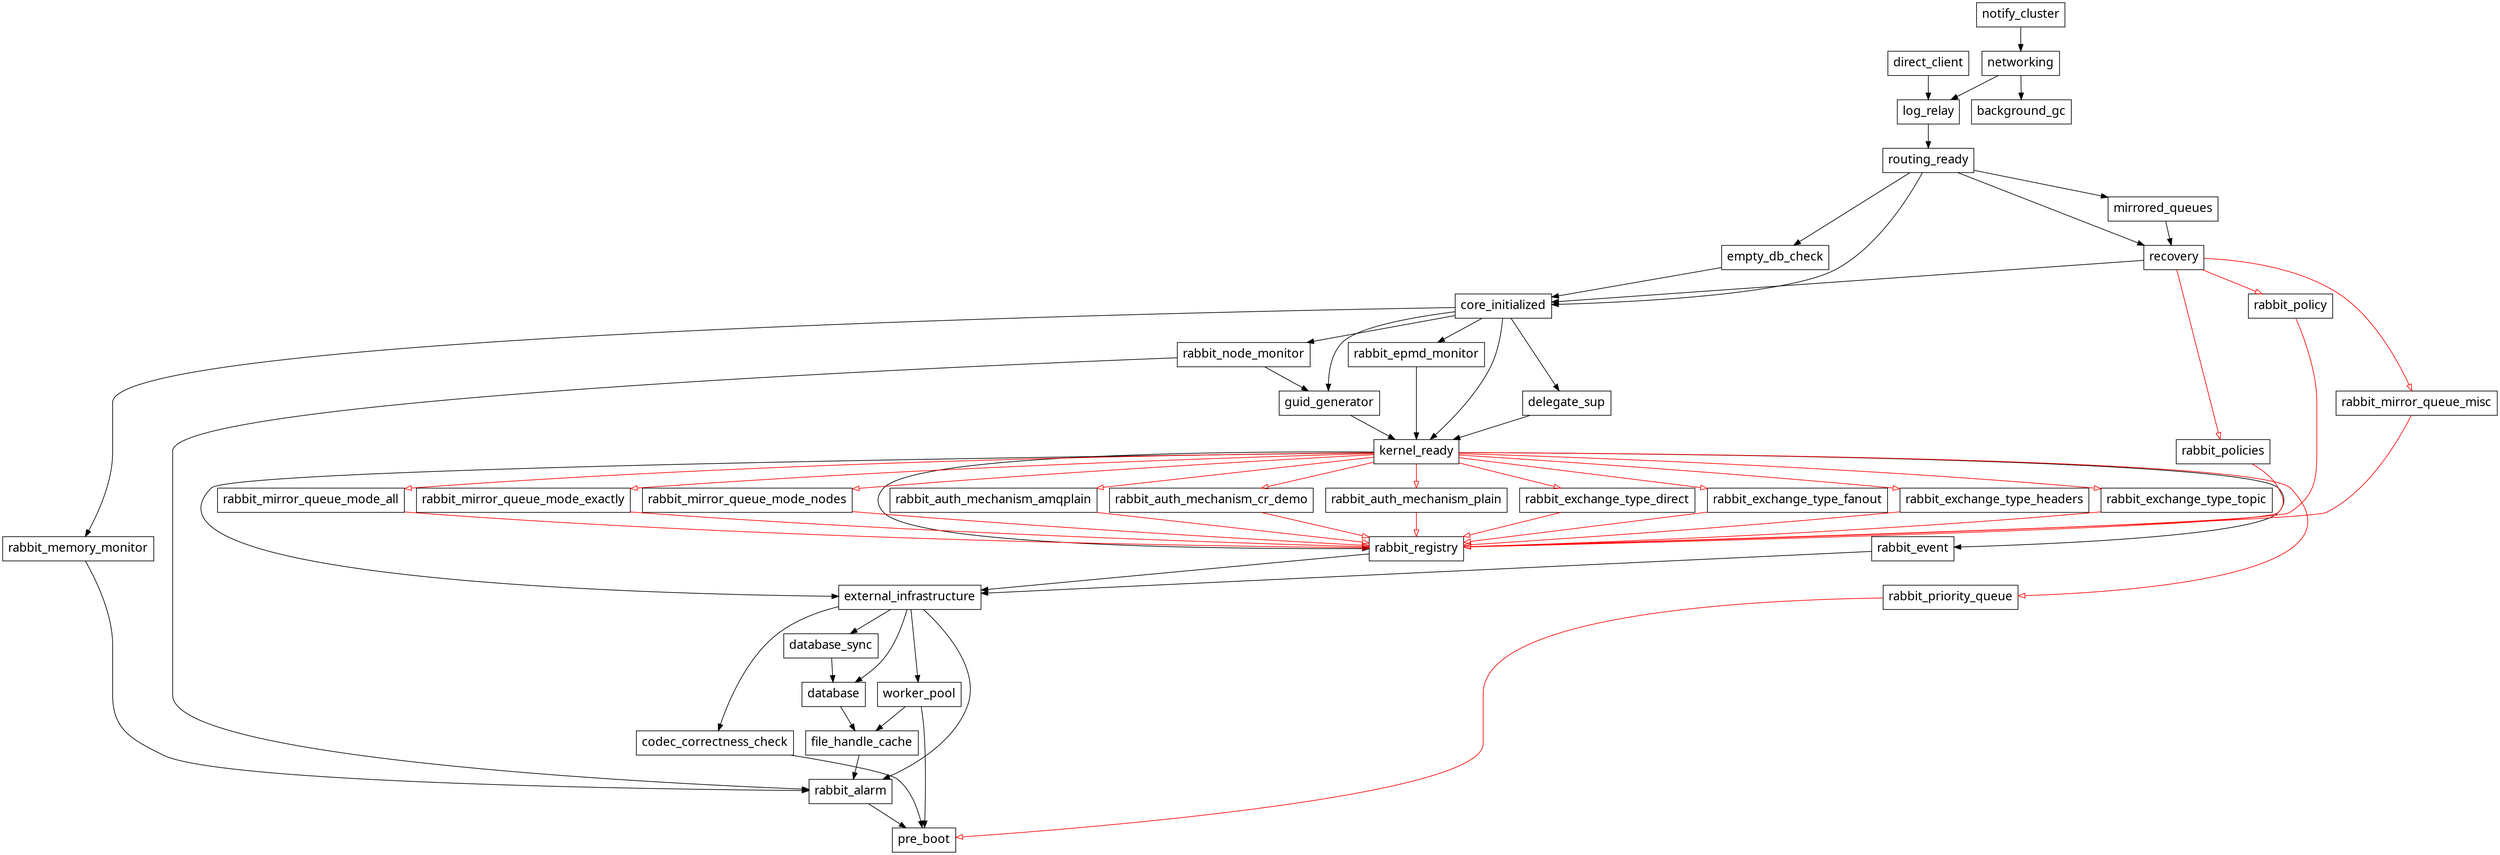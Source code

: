 digraph RabbitMQ{
     node[shape="box" fontsize=18 size="1,1" fontname="Yahei Mono" height=.5 width=.8];
     edge[fontsize=18];
     pre_boot;
     codec_correctness_check;
     rabbit_alarm;
     database;
     database_sync;
     file_handle_cache;
     worker_pool;
     external_infrastructure;
     rabbit_registry;
     rabbit_event;
     kernel_ready;
     rabbit_memory_monitor;
     guid_generator;
     delegate_sup;
     rabbit_node_monitor;
     rabbit_epmd_monitor;
     core_initialized;
     empty_db_check;
     recovery;
     mirrored_queues;
     routing_ready;
     log_relay;
     direct_client;
     notify_cluster;
     background_gc;
     rabbit_auth_mechanism_amqplain;
     rabbit_auth_mechanism_cr_demo;
     rabbit_auth_mechanism_plain;
     rabbit_exchange_type_direct;
     rabbit_exchange_type_fanout;
     rabbit_exchange_type_headers;
     rabbit_exchange_type_topic;
     rabbit_mirror_queue_misc;
     rabbit_mirror_queue_mode_all;
     rabbit_mirror_queue_mode_exactly;
     rabbit_mirror_queue_mode_nodes;
     rabbit_policies;
     rabbit_policy;
     rabbit_priority_queue;
     external_infrastructure -> codec_correctness_check;
     codec_correctness_check -> pre_boot;
     external_infrastructure -> rabbit_alarm;
     rabbit_alarm -> pre_boot;
     external_infrastructure -> database;
     database -> file_handle_cache;
     external_infrastructure -> database_sync;
     database_sync -> database;
     worker_pool -> file_handle_cache;
     file_handle_cache -> rabbit_alarm;
     external_infrastructure -> worker_pool;
     worker_pool -> pre_boot;
     kernel_ready -> rabbit_registry;
     rabbit_registry -> external_infrastructure;
     kernel_ready -> rabbit_event;
     rabbit_event -> external_infrastructure;
     kernel_ready -> external_infrastructure;
     core_initialized -> rabbit_memory_monitor;
     rabbit_memory_monitor -> rabbit_alarm;
     core_initialized -> guid_generator;
     guid_generator -> kernel_ready;
     core_initialized -> delegate_sup;
     delegate_sup -> kernel_ready;
     core_initialized -> rabbit_node_monitor;
     rabbit_node_monitor -> rabbit_alarm;
     rabbit_node_monitor -> guid_generator;
     core_initialized -> rabbit_epmd_monitor;
     rabbit_epmd_monitor -> kernel_ready;
     core_initialized -> kernel_ready;
     routing_ready -> empty_db_check;
     empty_db_check -> core_initialized;
     routing_ready -> recovery;
     recovery -> core_initialized;
     routing_ready -> mirrored_queues;
     routing_ready -> core_initialized;
     mirrored_queues -> recovery;
     networking -> log_relay;
     log_relay -> routing_ready;
     direct_client -> log_relay;
     notify_cluster -> networking;
     networking -> background_gc;
     kernel_ready -> rabbit_auth_mechanism_amqplain[arrowhead="empty" color ="red"];
     rabbit_auth_mechanism_amqplain -> rabbit_registry[arrowhead="empty" color ="red"];
     kernel_ready -> rabbit_auth_mechanism_cr_demo[arrowhead="empty" color ="red"];
     rabbit_auth_mechanism_cr_demo -> rabbit_registry[arrowhead="empty" color ="red"];
     kernel_ready -> rabbit_auth_mechanism_plain[arrowhead="empty" color ="red"];
     rabbit_auth_mechanism_plain -> rabbit_registry[arrowhead="empty" color ="red"];
     kernel_ready -> rabbit_exchange_type_direct[arrowhead="empty" color ="red"];
     rabbit_exchange_type_direct -> rabbit_registry[arrowhead="empty" color ="red"];
     kernel_ready -> rabbit_exchange_type_fanout[arrowhead="empty" color ="red"];
     rabbit_exchange_type_fanout -> rabbit_registry[arrowhead="empty" color ="red"];
     kernel_ready -> rabbit_exchange_type_headers[arrowhead="empty" color ="red"];
     rabbit_exchange_type_headers -> rabbit_registry[arrowhead="empty" color ="red"];
     kernel_ready -> rabbit_exchange_type_topic[arrowhead="empty" color ="red"];
     rabbit_exchange_type_topic -> rabbit_registry[arrowhead="empty" color ="red"];
     recovery -> rabbit_mirror_queue_misc[arrowhead="empty" color ="red"];
     rabbit_mirror_queue_misc -> rabbit_registry[arrowhead="empty" color ="red"];
     kernel_ready -> rabbit_mirror_queue_mode_all[arrowhead="empty" color ="red"];
     rabbit_mirror_queue_mode_all -> rabbit_registry[arrowhead="empty" color ="red"];
     kernel_ready -> rabbit_mirror_queue_mode_exactly[arrowhead="empty" color ="red"];
     rabbit_mirror_queue_mode_exactly -> rabbit_registry[arrowhead="empty" color ="red"];
     kernel_ready -> rabbit_mirror_queue_mode_nodes[arrowhead="empty" color ="red"];
     rabbit_mirror_queue_mode_nodes -> rabbit_registry[arrowhead="empty" color ="red"];
     recovery -> rabbit_policies[arrowhead="empty" color ="red"];
     rabbit_policies -> rabbit_registry[arrowhead="empty" color ="red"];
     recovery -> rabbit_policy[arrowhead="empty" color ="red"];
     rabbit_policy -> rabbit_registry[arrowhead="empty" color ="red"];
     kernel_ready -> rabbit_priority_queue[arrowhead="empty" color ="red"];
     rabbit_priority_queue -> pre_boot[arrowhead="empty" color ="red"];
}